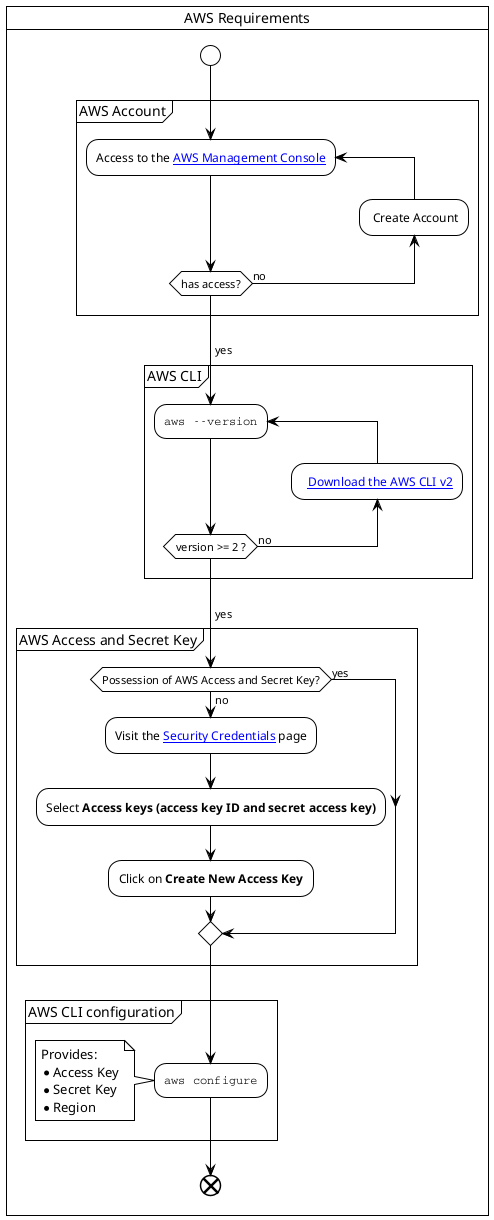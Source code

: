 @startuml aws-requirements
!theme plain

skinparam svgLinkTarget _blank

card "AWS Requirements" {
start
partition "AWS Account" {
repeat :Access to the [[https://console.aws.amazon.com/console AWS Management Console]];
backward: Create Account;
repeat while (has access?) is (no) 
->yes;
}

partition "AWS CLI" {
repeat :""aws --version"";
backward:  [[https://docs.aws.amazon.com/cli/latest/userguide/install-cliv2.html Download the AWS CLI v2]];
repeat while (version >= 2 ?) is (no) 
->yes;
}

partition "AWS Access and Secret Key" {
if (Possession of AWS Access and Secret Key?) then (yes)
else (no)
  :Visit the [[https://console.aws.amazon.com/iam/home#/security_credentials Security Credentials]] page;
  :Select <b>Access keys (access key ID and secret access key)</b>;
  :Click on <b>Create New Access Key</b>;
endif
}

partition "AWS CLI configuration" {
  :""aws configure"";
  note left 
  Provides:
  * Access Key
  * Secret Key 
  * Region
  end note
}
end
}
@enduml